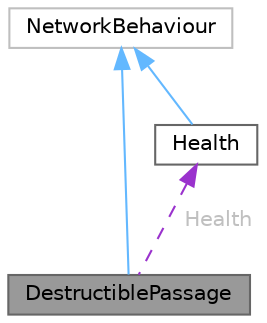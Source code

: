 digraph "DestructiblePassage"
{
 // LATEX_PDF_SIZE
  bgcolor="transparent";
  edge [fontname=Helvetica,fontsize=10,labelfontname=Helvetica,labelfontsize=10];
  node [fontname=Helvetica,fontsize=10,shape=box,height=0.2,width=0.4];
  Node1 [id="Node000001",label="DestructiblePassage",height=0.2,width=0.4,color="gray40", fillcolor="grey60", style="filled", fontcolor="black",tooltip=" "];
  Node2 -> Node1 [id="edge1_Node000001_Node000002",dir="back",color="steelblue1",style="solid",tooltip=" "];
  Node2 [id="Node000002",label="NetworkBehaviour",height=0.2,width=0.4,color="grey75", fillcolor="white", style="filled",tooltip=" "];
  Node3 -> Node1 [id="edge2_Node000001_Node000003",dir="back",color="darkorchid3",style="dashed",tooltip=" ",label=<<TABLE CELLBORDER="0" BORDER="0"><TR><TD VALIGN="top" ALIGN="LEFT" CELLPADDING="1" CELLSPACING="0">Health</TD></TR>
</TABLE>> ,fontcolor="grey" ];
  Node3 [id="Node000003",label="Health",height=0.2,width=0.4,color="gray40", fillcolor="white", style="filled",URL="$class_health.html",tooltip="Stores player health, triggers heal/damage effects and informs about player death."];
  Node2 -> Node3 [id="edge3_Node000003_Node000002",dir="back",color="steelblue1",style="solid",tooltip=" "];
}
